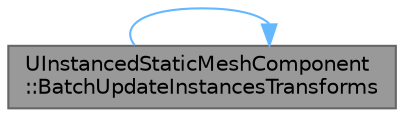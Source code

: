 digraph "UInstancedStaticMeshComponent::BatchUpdateInstancesTransforms"
{
 // INTERACTIVE_SVG=YES
 // LATEX_PDF_SIZE
  bgcolor="transparent";
  edge [fontname=Helvetica,fontsize=10,labelfontname=Helvetica,labelfontsize=10];
  node [fontname=Helvetica,fontsize=10,shape=box,height=0.2,width=0.4];
  rankdir="LR";
  Node1 [id="Node000001",label="UInstancedStaticMeshComponent\l::BatchUpdateInstancesTransforms",height=0.2,width=0.4,color="gray40", fillcolor="grey60", style="filled", fontcolor="black",tooltip="this is array view version of the UFUNCTION, blueprints do not support ArrayViews at the time of addi..."];
  Node1 -> Node1 [id="edge1_Node000001_Node000001",color="steelblue1",style="solid",tooltip=" "];
}
